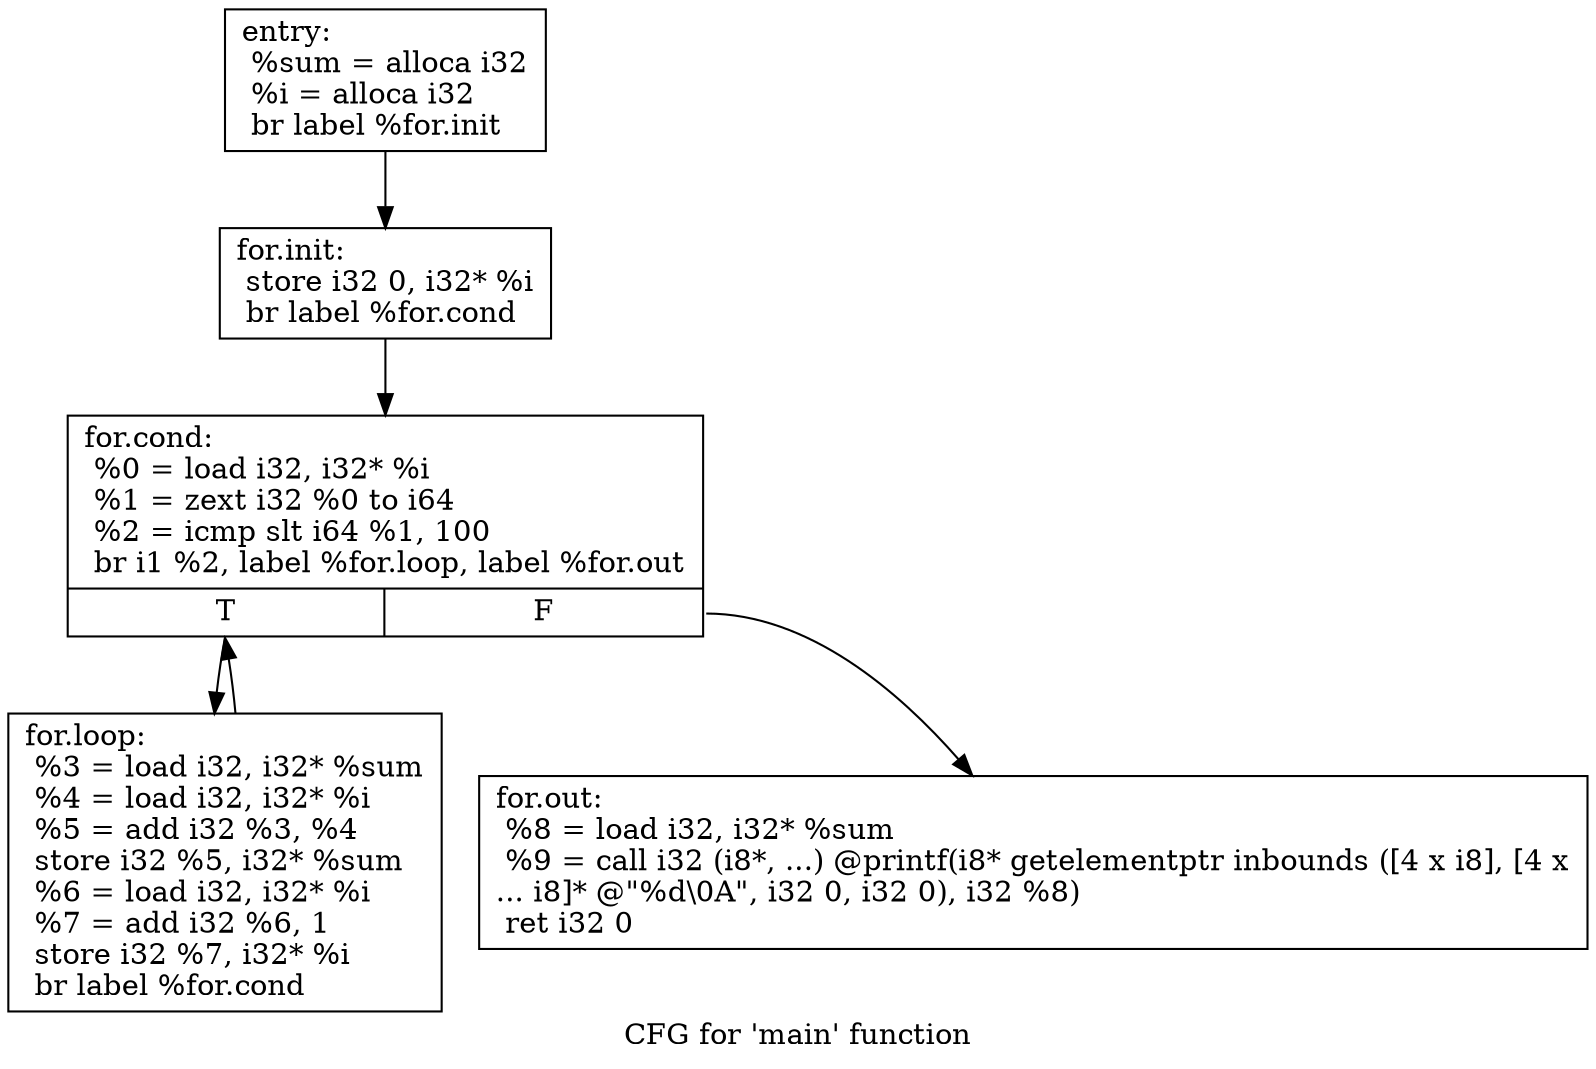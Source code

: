 digraph "CFG for 'main' function" {
	label="CFG for 'main' function";

	Node0x1974820 [shape=record,label="{entry:\l  %sum = alloca i32\l  %i = alloca i32\l  br label %for.init\l}"];
	Node0x1974820 -> Node0x19750b0;
	Node0x19750b0 [shape=record,label="{for.init:                                         \l  store i32 0, i32* %i\l  br label %for.cond\l}"];
	Node0x19750b0 -> Node0x19752a0;
	Node0x19752a0 [shape=record,label="{for.cond:                                         \l  %0 = load i32, i32* %i\l  %1 = zext i32 %0 to i64\l  %2 = icmp slt i64 %1, 100\l  br i1 %2, label %for.loop, label %for.out\l|{<s0>T|<s1>F}}"];
	Node0x19752a0:s0 -> Node0x19754f0;
	Node0x19752a0:s1 -> Node0x19755d0;
	Node0x19754f0 [shape=record,label="{for.loop:                                         \l  %3 = load i32, i32* %sum\l  %4 = load i32, i32* %i\l  %5 = add i32 %3, %4\l  store i32 %5, i32* %sum\l  %6 = load i32, i32* %i\l  %7 = add i32 %6, 1\l  store i32 %7, i32* %i\l  br label %for.cond\l}"];
	Node0x19754f0 -> Node0x19752a0;
	Node0x19755d0 [shape=record,label="{for.out:                                          \l  %8 = load i32, i32* %sum\l  %9 = call i32 (i8*, ...) @printf(i8* getelementptr inbounds ([4 x i8], [4 x\l... i8]* @\"%d\\0A\", i32 0, i32 0), i32 %8)\l  ret i32 0\l}"];
}

